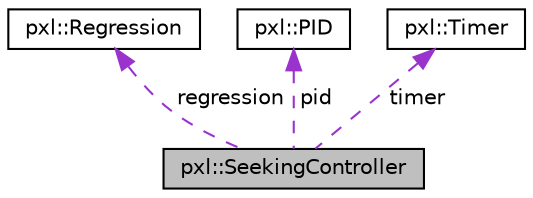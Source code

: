 digraph "pxl::SeekingController"
{
 // LATEX_PDF_SIZE
  edge [fontname="Helvetica",fontsize="10",labelfontname="Helvetica",labelfontsize="10"];
  node [fontname="Helvetica",fontsize="10",shape=record];
  Node1 [label="pxl::SeekingController",height=0.2,width=0.4,color="black", fillcolor="grey75", style="filled", fontcolor="black",tooltip="The SeekingController class represents a controller used for seeking a target value."];
  Node2 -> Node1 [dir="back",color="darkorchid3",fontsize="10",style="dashed",label=" regression" ,fontname="Helvetica"];
  Node2 [label="pxl::Regression",height=0.2,width=0.4,color="black", fillcolor="white", style="filled",URL="$classpxl_1_1Regression.html",tooltip="A class that performs regression analysis on a set of points."];
  Node3 -> Node1 [dir="back",color="darkorchid3",fontsize="10",style="dashed",label=" pid" ,fontname="Helvetica"];
  Node3 [label="pxl::PID",height=0.2,width=0.4,color="black", fillcolor="white", style="filled",URL="$classpxl_1_1PID.html",tooltip="A class representing a Proportional-Integral-Derivative (PID) controller."];
  Node4 -> Node1 [dir="back",color="darkorchid3",fontsize="10",style="dashed",label=" timer" ,fontname="Helvetica"];
  Node4 [label="pxl::Timer",height=0.2,width=0.4,color="black", fillcolor="white", style="filled",URL="$classpxl_1_1Timer.html",tooltip=" "];
}
